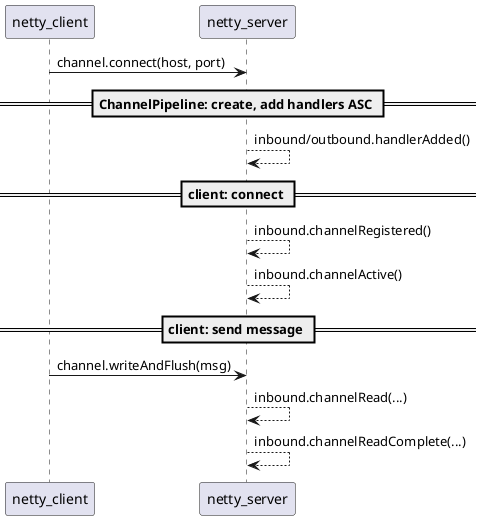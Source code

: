 @startuml
netty_client -> netty_server: channel.connect(host, port)

== ChannelPipeline: create, add handlers ASC ==
netty_server --> netty_server: inbound/outbound.handlerAdded()

== client: connect ==
netty_server --> netty_server: inbound.channelRegistered()
netty_server --> netty_server: inbound.channelActive()

== client: send message ==
netty_client -> netty_server: channel.writeAndFlush(msg)
netty_server --> netty_server: inbound.channelRead(...)
netty_server --> netty_server: inbound.channelReadComplete(...)



@enduml